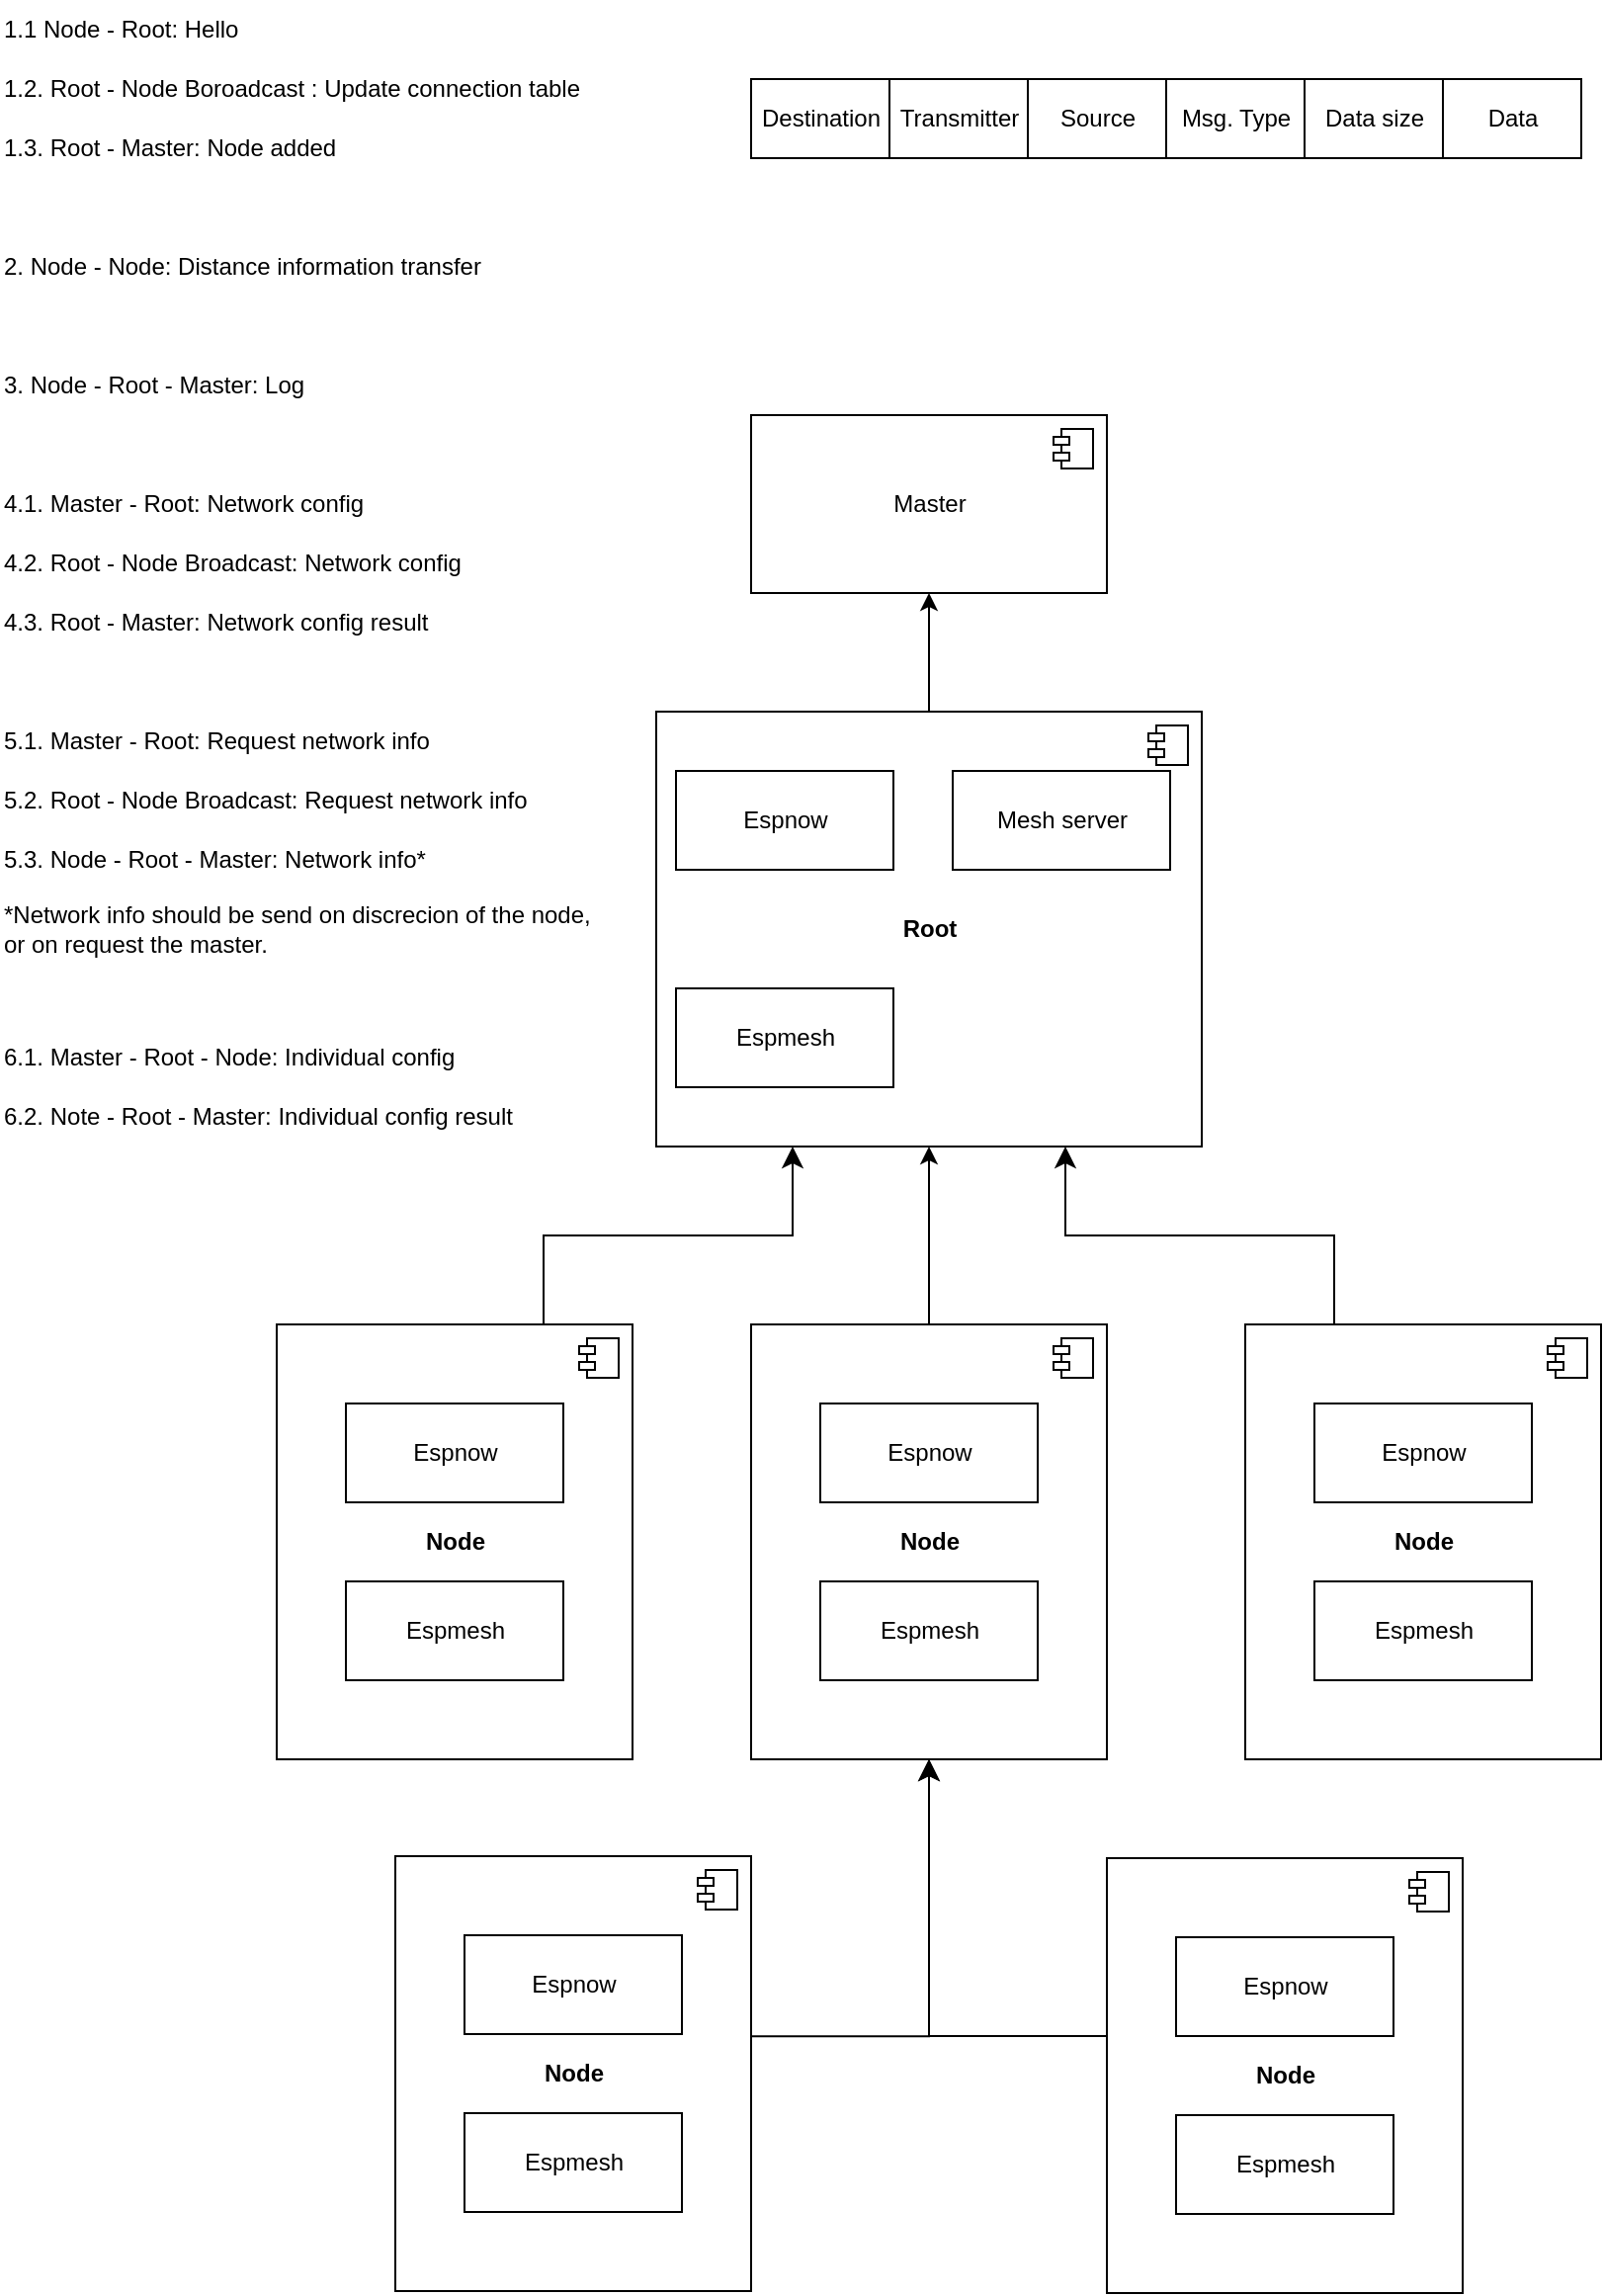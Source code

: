 <mxfile>
    <diagram id="EZY0XjnHVkyTcm2_Kvh0" name="Page-1">
        <mxGraphModel dx="590" dy="324" grid="1" gridSize="10" guides="1" tooltips="1" connect="1" arrows="1" fold="1" page="1" pageScale="1" pageWidth="827" pageHeight="1169" math="0" shadow="0">
            <root>
                <mxCell id="0"/>
                <mxCell id="1" parent="0"/>
                <mxCell id="6" value="" style="group" parent="1" vertex="1" connectable="0">
                    <mxGeometry x="150" y="670" width="180" height="220" as="geometry"/>
                </mxCell>
                <mxCell id="2" value="&lt;b&gt;Node&lt;/b&gt;" style="html=1;dropTarget=0;" parent="6" vertex="1">
                    <mxGeometry width="180" height="220" as="geometry"/>
                </mxCell>
                <mxCell id="3" value="" style="shape=module;jettyWidth=8;jettyHeight=4;" parent="2" vertex="1">
                    <mxGeometry x="1" width="20" height="20" relative="1" as="geometry">
                        <mxPoint x="-27" y="7" as="offset"/>
                    </mxGeometry>
                </mxCell>
                <mxCell id="4" value="Espnow" style="html=1;" parent="6" vertex="1">
                    <mxGeometry x="35" y="40" width="110" height="50" as="geometry"/>
                </mxCell>
                <mxCell id="5" value="Espmesh" style="html=1;" parent="6" vertex="1">
                    <mxGeometry x="35" y="130" width="110" height="50" as="geometry"/>
                </mxCell>
                <mxCell id="7" value="" style="group" parent="1" vertex="1" connectable="0">
                    <mxGeometry x="390" y="670" width="180" height="220" as="geometry"/>
                </mxCell>
                <mxCell id="8" value="&lt;b&gt;Node&lt;/b&gt;" style="html=1;dropTarget=0;" parent="7" vertex="1">
                    <mxGeometry width="180" height="220" as="geometry"/>
                </mxCell>
                <mxCell id="9" value="" style="shape=module;jettyWidth=8;jettyHeight=4;" parent="8" vertex="1">
                    <mxGeometry x="1" width="20" height="20" relative="1" as="geometry">
                        <mxPoint x="-27" y="7" as="offset"/>
                    </mxGeometry>
                </mxCell>
                <mxCell id="10" value="Espnow" style="html=1;" parent="7" vertex="1">
                    <mxGeometry x="35" y="40" width="110" height="50" as="geometry"/>
                </mxCell>
                <mxCell id="11" value="Espmesh" style="html=1;" parent="7" vertex="1">
                    <mxGeometry x="35" y="130" width="110" height="50" as="geometry"/>
                </mxCell>
                <mxCell id="12" value="" style="group" parent="1" vertex="1" connectable="0">
                    <mxGeometry x="640" y="670" width="180" height="220" as="geometry"/>
                </mxCell>
                <mxCell id="13" value="&lt;b&gt;Node&lt;/b&gt;" style="html=1;dropTarget=0;" parent="12" vertex="1">
                    <mxGeometry width="180" height="220" as="geometry"/>
                </mxCell>
                <mxCell id="14" value="" style="shape=module;jettyWidth=8;jettyHeight=4;" parent="13" vertex="1">
                    <mxGeometry x="1" width="20" height="20" relative="1" as="geometry">
                        <mxPoint x="-27" y="7" as="offset"/>
                    </mxGeometry>
                </mxCell>
                <mxCell id="15" value="Espnow" style="html=1;" parent="12" vertex="1">
                    <mxGeometry x="35" y="40" width="110" height="50" as="geometry"/>
                </mxCell>
                <mxCell id="16" value="Espmesh" style="html=1;" parent="12" vertex="1">
                    <mxGeometry x="35" y="130" width="110" height="50" as="geometry"/>
                </mxCell>
                <mxCell id="17" value="" style="group" parent="1" vertex="1" connectable="0">
                    <mxGeometry x="210" y="939" width="180" height="220" as="geometry"/>
                </mxCell>
                <mxCell id="18" value="&lt;b&gt;Node&lt;/b&gt;" style="html=1;dropTarget=0;" parent="17" vertex="1">
                    <mxGeometry width="180" height="220" as="geometry"/>
                </mxCell>
                <mxCell id="19" value="" style="shape=module;jettyWidth=8;jettyHeight=4;" parent="18" vertex="1">
                    <mxGeometry x="1" width="20" height="20" relative="1" as="geometry">
                        <mxPoint x="-27" y="7" as="offset"/>
                    </mxGeometry>
                </mxCell>
                <mxCell id="20" value="Espnow" style="html=1;" parent="17" vertex="1">
                    <mxGeometry x="35" y="40" width="110" height="50" as="geometry"/>
                </mxCell>
                <mxCell id="21" value="Espmesh" style="html=1;" parent="17" vertex="1">
                    <mxGeometry x="35" y="130" width="110" height="50" as="geometry"/>
                </mxCell>
                <mxCell id="22" value="" style="group" parent="1" vertex="1" connectable="0">
                    <mxGeometry x="570" y="940" width="180" height="220" as="geometry"/>
                </mxCell>
                <mxCell id="23" value="&lt;b&gt;Node&lt;/b&gt;" style="html=1;dropTarget=0;" parent="22" vertex="1">
                    <mxGeometry width="180" height="220" as="geometry"/>
                </mxCell>
                <mxCell id="24" value="" style="shape=module;jettyWidth=8;jettyHeight=4;" parent="23" vertex="1">
                    <mxGeometry x="1" width="20" height="20" relative="1" as="geometry">
                        <mxPoint x="-27" y="7" as="offset"/>
                    </mxGeometry>
                </mxCell>
                <mxCell id="25" value="Espnow" style="html=1;" parent="22" vertex="1">
                    <mxGeometry x="35" y="40" width="110" height="50" as="geometry"/>
                </mxCell>
                <mxCell id="26" value="Espmesh" style="html=1;" parent="22" vertex="1">
                    <mxGeometry x="35" y="130" width="110" height="50" as="geometry"/>
                </mxCell>
                <mxCell id="27" value="" style="group" parent="1" vertex="1" connectable="0">
                    <mxGeometry x="342" y="360" width="276" height="220" as="geometry"/>
                </mxCell>
                <mxCell id="28" value="&lt;b&gt;Root&lt;/b&gt;" style="html=1;dropTarget=0;" parent="27" vertex="1">
                    <mxGeometry width="276" height="220" as="geometry"/>
                </mxCell>
                <mxCell id="29" value="" style="shape=module;jettyWidth=8;jettyHeight=4;" parent="28" vertex="1">
                    <mxGeometry x="1" width="20" height="20" relative="1" as="geometry">
                        <mxPoint x="-27" y="7" as="offset"/>
                    </mxGeometry>
                </mxCell>
                <mxCell id="37" value="Espnow" style="html=1;" parent="27" vertex="1">
                    <mxGeometry x="10" y="30" width="110" height="50" as="geometry"/>
                </mxCell>
                <mxCell id="38" value="Espmesh" style="html=1;" parent="27" vertex="1">
                    <mxGeometry x="10" y="140" width="110" height="50" as="geometry"/>
                </mxCell>
                <mxCell id="39" value="Mesh server" style="html=1;" parent="27" vertex="1">
                    <mxGeometry x="150" y="30" width="110" height="50" as="geometry"/>
                </mxCell>
                <mxCell id="40" value="Master" style="html=1;dropTarget=0;" parent="1" vertex="1">
                    <mxGeometry x="390" y="210" width="180" height="90" as="geometry"/>
                </mxCell>
                <mxCell id="41" value="" style="shape=module;jettyWidth=8;jettyHeight=4;" parent="40" vertex="1">
                    <mxGeometry x="1" width="20" height="20" relative="1" as="geometry">
                        <mxPoint x="-27" y="7" as="offset"/>
                    </mxGeometry>
                </mxCell>
                <mxCell id="45" value="" style="edgeStyle=segmentEdgeStyle;endArrow=classic;html=1;curved=0;rounded=0;endSize=8;startSize=8;exitX=1;exitY=0.414;exitDx=0;exitDy=0;exitPerimeter=0;entryX=0.5;entryY=1;entryDx=0;entryDy=0;" parent="1" source="18" edge="1">
                    <mxGeometry width="50" height="50" relative="1" as="geometry">
                        <mxPoint x="390.54" y="1030.42" as="sourcePoint"/>
                        <mxPoint x="480" y="890.0" as="targetPoint"/>
                        <Array as="points">
                            <mxPoint x="480" y="1030"/>
                        </Array>
                    </mxGeometry>
                </mxCell>
                <mxCell id="46" value="" style="edgeStyle=segmentEdgeStyle;endArrow=classic;html=1;curved=0;rounded=0;endSize=8;startSize=8;exitX=0;exitY=0.409;exitDx=0;exitDy=0;exitPerimeter=0;entryX=0.5;entryY=1;entryDx=0;entryDy=0;" parent="1" source="23" target="8" edge="1">
                    <mxGeometry width="50" height="50" relative="1" as="geometry">
                        <mxPoint x="399.1" y="1045.7" as="sourcePoint"/>
                        <mxPoint x="450" y="1000" as="targetPoint"/>
                        <Array as="points">
                            <mxPoint x="480" y="1030"/>
                        </Array>
                    </mxGeometry>
                </mxCell>
                <mxCell id="47" value="" style="edgeStyle=elbowEdgeStyle;elbow=vertical;endArrow=classic;html=1;curved=0;rounded=0;endSize=8;startSize=8;exitX=0.75;exitY=0;exitDx=0;exitDy=0;entryX=0.25;entryY=1;entryDx=0;entryDy=0;" parent="1" source="2" target="28" edge="1">
                    <mxGeometry width="50" height="50" relative="1" as="geometry">
                        <mxPoint x="300" y="655" as="sourcePoint"/>
                        <mxPoint x="350" y="605" as="targetPoint"/>
                    </mxGeometry>
                </mxCell>
                <mxCell id="48" value="" style="edgeStyle=elbowEdgeStyle;elbow=vertical;endArrow=classic;html=1;curved=0;rounded=0;endSize=8;startSize=8;entryX=0.75;entryY=1;entryDx=0;entryDy=0;exitX=0.25;exitY=0;exitDx=0;exitDy=0;" parent="1" source="13" target="28" edge="1">
                    <mxGeometry width="50" height="50" relative="1" as="geometry">
                        <mxPoint x="240" y="610" as="sourcePoint"/>
                        <mxPoint x="290" y="560" as="targetPoint"/>
                    </mxGeometry>
                </mxCell>
                <mxCell id="49" value="" style="endArrow=classic;html=1;entryX=0.5;entryY=1;entryDx=0;entryDy=0;exitX=0.5;exitY=0;exitDx=0;exitDy=0;" parent="1" source="8" target="28" edge="1">
                    <mxGeometry width="50" height="50" relative="1" as="geometry">
                        <mxPoint x="260" y="630" as="sourcePoint"/>
                        <mxPoint x="310" y="580" as="targetPoint"/>
                    </mxGeometry>
                </mxCell>
                <mxCell id="50" value="" style="endArrow=classic;html=1;entryX=0.5;entryY=1;entryDx=0;entryDy=0;exitX=0.5;exitY=0;exitDx=0;exitDy=0;" parent="1" source="28" target="40" edge="1">
                    <mxGeometry width="50" height="50" relative="1" as="geometry">
                        <mxPoint x="260" y="370" as="sourcePoint"/>
                        <mxPoint x="310" y="320" as="targetPoint"/>
                    </mxGeometry>
                </mxCell>
                <mxCell id="53" value="1.1 Node - Root: Hello" style="text;html=1;align=left;verticalAlign=middle;resizable=0;points=[];autosize=1;strokeColor=none;fillColor=none;" parent="1" vertex="1">
                    <mxGeometry x="10" width="140" height="30" as="geometry"/>
                </mxCell>
                <mxCell id="54" value="1.2. Root - Node&amp;nbsp;Boroadcast : Update connection table" style="text;html=1;align=left;verticalAlign=middle;resizable=0;points=[];autosize=1;strokeColor=none;fillColor=none;" parent="1" vertex="1">
                    <mxGeometry x="10" y="30" width="320" height="30" as="geometry"/>
                </mxCell>
                <mxCell id="56" value="2. Node - Node: Distance information transfer" style="text;html=1;align=left;verticalAlign=middle;resizable=0;points=[];autosize=1;strokeColor=none;fillColor=none;" parent="1" vertex="1">
                    <mxGeometry x="10" y="120" width="260" height="30" as="geometry"/>
                </mxCell>
                <mxCell id="57" value="4.1. Master - Root: Network config" style="text;html=1;align=left;verticalAlign=middle;resizable=0;points=[];autosize=1;strokeColor=none;fillColor=none;" parent="1" vertex="1">
                    <mxGeometry x="10" y="240" width="210" height="30" as="geometry"/>
                </mxCell>
                <mxCell id="59" value="4.2. Root - Node Broadcast: Network config" style="text;html=1;align=left;verticalAlign=middle;resizable=0;points=[];autosize=1;strokeColor=none;fillColor=none;" parent="1" vertex="1">
                    <mxGeometry x="10" y="270" width="250" height="30" as="geometry"/>
                </mxCell>
                <mxCell id="60" value="4.3. Root - Master: Network config result" style="text;html=1;align=left;verticalAlign=middle;resizable=0;points=[];autosize=1;strokeColor=none;fillColor=none;" parent="1" vertex="1">
                    <mxGeometry x="10" y="300" width="240" height="30" as="geometry"/>
                </mxCell>
                <mxCell id="61" value="3. Node - Root - Master: Log" style="text;html=1;align=left;verticalAlign=middle;resizable=0;points=[];autosize=1;strokeColor=none;fillColor=none;" parent="1" vertex="1">
                    <mxGeometry x="10" y="180" width="180" height="30" as="geometry"/>
                </mxCell>
                <mxCell id="62" value="5.1. Master - Root: Request network info" style="text;html=1;align=left;verticalAlign=middle;resizable=0;points=[];autosize=1;strokeColor=none;fillColor=none;" parent="1" vertex="1">
                    <mxGeometry x="10" y="360" width="240" height="30" as="geometry"/>
                </mxCell>
                <mxCell id="63" value="5.2. Root - Node Broadcast: Request network info" style="text;html=1;align=left;verticalAlign=middle;resizable=0;points=[];autosize=1;strokeColor=none;fillColor=none;" parent="1" vertex="1">
                    <mxGeometry x="10" y="390" width="290" height="30" as="geometry"/>
                </mxCell>
                <mxCell id="64" value="5.3. Node - Root - Master: Network info*" style="text;html=1;align=left;verticalAlign=middle;resizable=0;points=[];autosize=1;strokeColor=none;fillColor=none;" parent="1" vertex="1">
                    <mxGeometry x="10" y="420" width="240" height="30" as="geometry"/>
                </mxCell>
                <mxCell id="65" value="*Network info should be send on discrecion of the node,&lt;br&gt;or on request the master." style="text;html=1;align=left;verticalAlign=middle;resizable=0;points=[];autosize=1;strokeColor=none;fillColor=none;" parent="1" vertex="1">
                    <mxGeometry x="10" y="450" width="320" height="40" as="geometry"/>
                </mxCell>
                <mxCell id="67" value="6.1. Master - Root - Node: Individual config" style="text;html=1;align=left;verticalAlign=middle;resizable=0;points=[];autosize=1;strokeColor=none;fillColor=none;" parent="1" vertex="1">
                    <mxGeometry x="10" y="520" width="250" height="30" as="geometry"/>
                </mxCell>
                <mxCell id="68" value="6.2. Note - Root - Master: Individual config result" style="text;html=1;align=left;verticalAlign=middle;resizable=0;points=[];autosize=1;strokeColor=none;fillColor=none;" parent="1" vertex="1">
                    <mxGeometry x="10" y="550" width="280" height="30" as="geometry"/>
                </mxCell>
                <mxCell id="69" value="1.3. Root - Master: Node added" style="text;html=1;align=left;verticalAlign=middle;resizable=0;points=[];autosize=1;strokeColor=none;fillColor=none;" parent="1" vertex="1">
                    <mxGeometry x="10" y="60" width="190" height="30" as="geometry"/>
                </mxCell>
                <mxCell id="70" value="Destination" style="html=1;" parent="1" vertex="1">
                    <mxGeometry x="390" y="40" width="70" height="40" as="geometry"/>
                </mxCell>
                <mxCell id="71" value="Msg. Type" style="html=1;" parent="1" vertex="1">
                    <mxGeometry x="600" y="40" width="70" height="40" as="geometry"/>
                </mxCell>
                <mxCell id="72" value="Source" style="html=1;" parent="1" vertex="1">
                    <mxGeometry x="530" y="40" width="70" height="40" as="geometry"/>
                </mxCell>
                <mxCell id="73" value="Data" style="html=1;" parent="1" vertex="1">
                    <mxGeometry x="740" y="40" width="70" height="40" as="geometry"/>
                </mxCell>
                <mxCell id="74" value="Data size" style="html=1;" parent="1" vertex="1">
                    <mxGeometry x="670" y="40" width="70" height="40" as="geometry"/>
                </mxCell>
                <mxCell id="75" value="Transmitter" style="html=1;" vertex="1" parent="1">
                    <mxGeometry x="460" y="40" width="70" height="40" as="geometry"/>
                </mxCell>
            </root>
        </mxGraphModel>
    </diagram>
</mxfile>